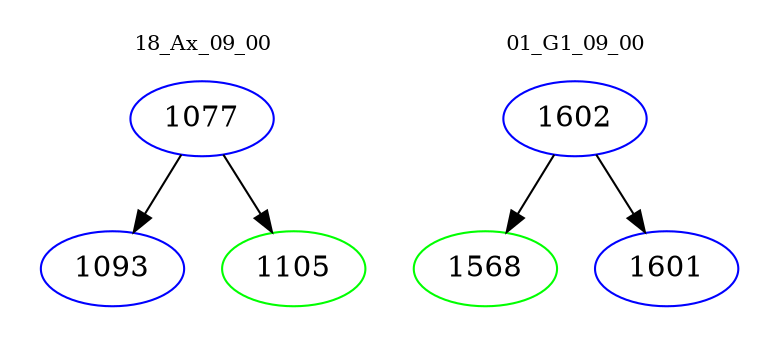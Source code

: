 digraph{
subgraph cluster_0 {
color = white
label = "18_Ax_09_00";
fontsize=10;
T0_1077 [label="1077", color="blue"]
T0_1077 -> T0_1093 [color="black"]
T0_1093 [label="1093", color="blue"]
T0_1077 -> T0_1105 [color="black"]
T0_1105 [label="1105", color="green"]
}
subgraph cluster_1 {
color = white
label = "01_G1_09_00";
fontsize=10;
T1_1602 [label="1602", color="blue"]
T1_1602 -> T1_1568 [color="black"]
T1_1568 [label="1568", color="green"]
T1_1602 -> T1_1601 [color="black"]
T1_1601 [label="1601", color="blue"]
}
}
